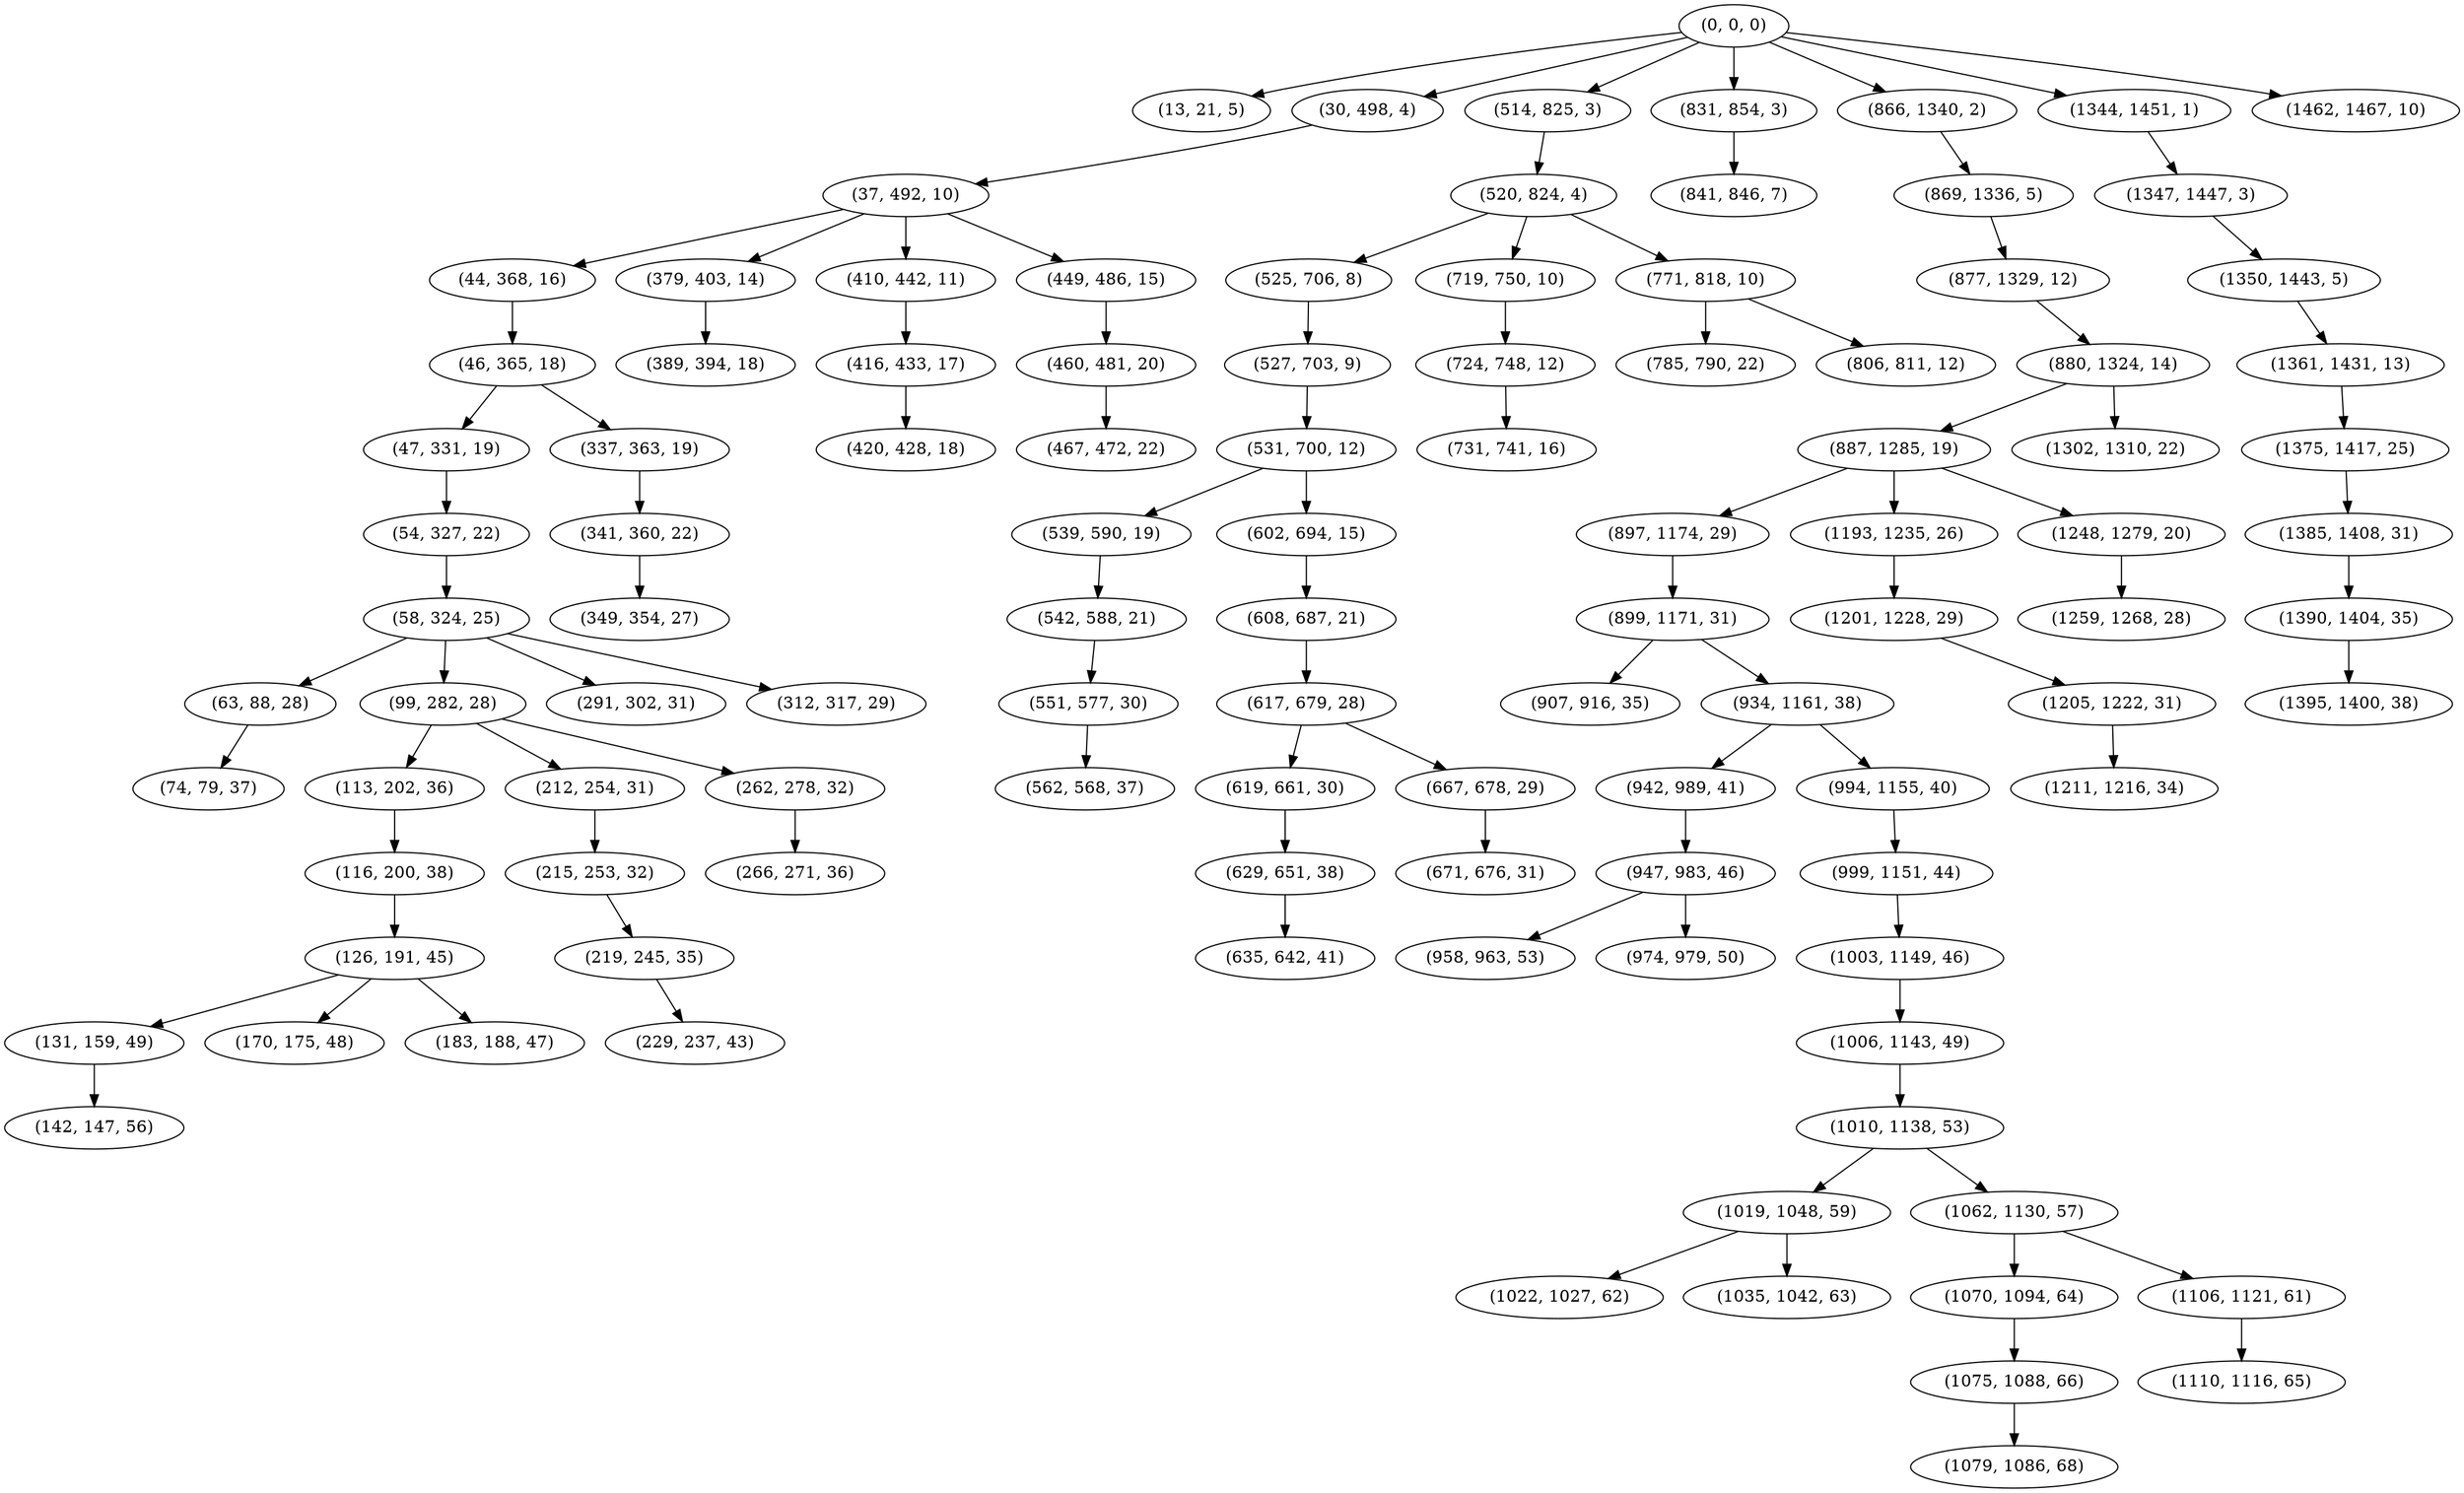 digraph tree {
    "(0, 0, 0)";
    "(13, 21, 5)";
    "(30, 498, 4)";
    "(37, 492, 10)";
    "(44, 368, 16)";
    "(46, 365, 18)";
    "(47, 331, 19)";
    "(54, 327, 22)";
    "(58, 324, 25)";
    "(63, 88, 28)";
    "(74, 79, 37)";
    "(99, 282, 28)";
    "(113, 202, 36)";
    "(116, 200, 38)";
    "(126, 191, 45)";
    "(131, 159, 49)";
    "(142, 147, 56)";
    "(170, 175, 48)";
    "(183, 188, 47)";
    "(212, 254, 31)";
    "(215, 253, 32)";
    "(219, 245, 35)";
    "(229, 237, 43)";
    "(262, 278, 32)";
    "(266, 271, 36)";
    "(291, 302, 31)";
    "(312, 317, 29)";
    "(337, 363, 19)";
    "(341, 360, 22)";
    "(349, 354, 27)";
    "(379, 403, 14)";
    "(389, 394, 18)";
    "(410, 442, 11)";
    "(416, 433, 17)";
    "(420, 428, 18)";
    "(449, 486, 15)";
    "(460, 481, 20)";
    "(467, 472, 22)";
    "(514, 825, 3)";
    "(520, 824, 4)";
    "(525, 706, 8)";
    "(527, 703, 9)";
    "(531, 700, 12)";
    "(539, 590, 19)";
    "(542, 588, 21)";
    "(551, 577, 30)";
    "(562, 568, 37)";
    "(602, 694, 15)";
    "(608, 687, 21)";
    "(617, 679, 28)";
    "(619, 661, 30)";
    "(629, 651, 38)";
    "(635, 642, 41)";
    "(667, 678, 29)";
    "(671, 676, 31)";
    "(719, 750, 10)";
    "(724, 748, 12)";
    "(731, 741, 16)";
    "(771, 818, 10)";
    "(785, 790, 22)";
    "(806, 811, 12)";
    "(831, 854, 3)";
    "(841, 846, 7)";
    "(866, 1340, 2)";
    "(869, 1336, 5)";
    "(877, 1329, 12)";
    "(880, 1324, 14)";
    "(887, 1285, 19)";
    "(897, 1174, 29)";
    "(899, 1171, 31)";
    "(907, 916, 35)";
    "(934, 1161, 38)";
    "(942, 989, 41)";
    "(947, 983, 46)";
    "(958, 963, 53)";
    "(974, 979, 50)";
    "(994, 1155, 40)";
    "(999, 1151, 44)";
    "(1003, 1149, 46)";
    "(1006, 1143, 49)";
    "(1010, 1138, 53)";
    "(1019, 1048, 59)";
    "(1022, 1027, 62)";
    "(1035, 1042, 63)";
    "(1062, 1130, 57)";
    "(1070, 1094, 64)";
    "(1075, 1088, 66)";
    "(1079, 1086, 68)";
    "(1106, 1121, 61)";
    "(1110, 1116, 65)";
    "(1193, 1235, 26)";
    "(1201, 1228, 29)";
    "(1205, 1222, 31)";
    "(1211, 1216, 34)";
    "(1248, 1279, 20)";
    "(1259, 1268, 28)";
    "(1302, 1310, 22)";
    "(1344, 1451, 1)";
    "(1347, 1447, 3)";
    "(1350, 1443, 5)";
    "(1361, 1431, 13)";
    "(1375, 1417, 25)";
    "(1385, 1408, 31)";
    "(1390, 1404, 35)";
    "(1395, 1400, 38)";
    "(1462, 1467, 10)";
    "(0, 0, 0)" -> "(13, 21, 5)";
    "(0, 0, 0)" -> "(30, 498, 4)";
    "(0, 0, 0)" -> "(514, 825, 3)";
    "(0, 0, 0)" -> "(831, 854, 3)";
    "(0, 0, 0)" -> "(866, 1340, 2)";
    "(0, 0, 0)" -> "(1344, 1451, 1)";
    "(0, 0, 0)" -> "(1462, 1467, 10)";
    "(30, 498, 4)" -> "(37, 492, 10)";
    "(37, 492, 10)" -> "(44, 368, 16)";
    "(37, 492, 10)" -> "(379, 403, 14)";
    "(37, 492, 10)" -> "(410, 442, 11)";
    "(37, 492, 10)" -> "(449, 486, 15)";
    "(44, 368, 16)" -> "(46, 365, 18)";
    "(46, 365, 18)" -> "(47, 331, 19)";
    "(46, 365, 18)" -> "(337, 363, 19)";
    "(47, 331, 19)" -> "(54, 327, 22)";
    "(54, 327, 22)" -> "(58, 324, 25)";
    "(58, 324, 25)" -> "(63, 88, 28)";
    "(58, 324, 25)" -> "(99, 282, 28)";
    "(58, 324, 25)" -> "(291, 302, 31)";
    "(58, 324, 25)" -> "(312, 317, 29)";
    "(63, 88, 28)" -> "(74, 79, 37)";
    "(99, 282, 28)" -> "(113, 202, 36)";
    "(99, 282, 28)" -> "(212, 254, 31)";
    "(99, 282, 28)" -> "(262, 278, 32)";
    "(113, 202, 36)" -> "(116, 200, 38)";
    "(116, 200, 38)" -> "(126, 191, 45)";
    "(126, 191, 45)" -> "(131, 159, 49)";
    "(126, 191, 45)" -> "(170, 175, 48)";
    "(126, 191, 45)" -> "(183, 188, 47)";
    "(131, 159, 49)" -> "(142, 147, 56)";
    "(212, 254, 31)" -> "(215, 253, 32)";
    "(215, 253, 32)" -> "(219, 245, 35)";
    "(219, 245, 35)" -> "(229, 237, 43)";
    "(262, 278, 32)" -> "(266, 271, 36)";
    "(337, 363, 19)" -> "(341, 360, 22)";
    "(341, 360, 22)" -> "(349, 354, 27)";
    "(379, 403, 14)" -> "(389, 394, 18)";
    "(410, 442, 11)" -> "(416, 433, 17)";
    "(416, 433, 17)" -> "(420, 428, 18)";
    "(449, 486, 15)" -> "(460, 481, 20)";
    "(460, 481, 20)" -> "(467, 472, 22)";
    "(514, 825, 3)" -> "(520, 824, 4)";
    "(520, 824, 4)" -> "(525, 706, 8)";
    "(520, 824, 4)" -> "(719, 750, 10)";
    "(520, 824, 4)" -> "(771, 818, 10)";
    "(525, 706, 8)" -> "(527, 703, 9)";
    "(527, 703, 9)" -> "(531, 700, 12)";
    "(531, 700, 12)" -> "(539, 590, 19)";
    "(531, 700, 12)" -> "(602, 694, 15)";
    "(539, 590, 19)" -> "(542, 588, 21)";
    "(542, 588, 21)" -> "(551, 577, 30)";
    "(551, 577, 30)" -> "(562, 568, 37)";
    "(602, 694, 15)" -> "(608, 687, 21)";
    "(608, 687, 21)" -> "(617, 679, 28)";
    "(617, 679, 28)" -> "(619, 661, 30)";
    "(617, 679, 28)" -> "(667, 678, 29)";
    "(619, 661, 30)" -> "(629, 651, 38)";
    "(629, 651, 38)" -> "(635, 642, 41)";
    "(667, 678, 29)" -> "(671, 676, 31)";
    "(719, 750, 10)" -> "(724, 748, 12)";
    "(724, 748, 12)" -> "(731, 741, 16)";
    "(771, 818, 10)" -> "(785, 790, 22)";
    "(771, 818, 10)" -> "(806, 811, 12)";
    "(831, 854, 3)" -> "(841, 846, 7)";
    "(866, 1340, 2)" -> "(869, 1336, 5)";
    "(869, 1336, 5)" -> "(877, 1329, 12)";
    "(877, 1329, 12)" -> "(880, 1324, 14)";
    "(880, 1324, 14)" -> "(887, 1285, 19)";
    "(880, 1324, 14)" -> "(1302, 1310, 22)";
    "(887, 1285, 19)" -> "(897, 1174, 29)";
    "(887, 1285, 19)" -> "(1193, 1235, 26)";
    "(887, 1285, 19)" -> "(1248, 1279, 20)";
    "(897, 1174, 29)" -> "(899, 1171, 31)";
    "(899, 1171, 31)" -> "(907, 916, 35)";
    "(899, 1171, 31)" -> "(934, 1161, 38)";
    "(934, 1161, 38)" -> "(942, 989, 41)";
    "(934, 1161, 38)" -> "(994, 1155, 40)";
    "(942, 989, 41)" -> "(947, 983, 46)";
    "(947, 983, 46)" -> "(958, 963, 53)";
    "(947, 983, 46)" -> "(974, 979, 50)";
    "(994, 1155, 40)" -> "(999, 1151, 44)";
    "(999, 1151, 44)" -> "(1003, 1149, 46)";
    "(1003, 1149, 46)" -> "(1006, 1143, 49)";
    "(1006, 1143, 49)" -> "(1010, 1138, 53)";
    "(1010, 1138, 53)" -> "(1019, 1048, 59)";
    "(1010, 1138, 53)" -> "(1062, 1130, 57)";
    "(1019, 1048, 59)" -> "(1022, 1027, 62)";
    "(1019, 1048, 59)" -> "(1035, 1042, 63)";
    "(1062, 1130, 57)" -> "(1070, 1094, 64)";
    "(1062, 1130, 57)" -> "(1106, 1121, 61)";
    "(1070, 1094, 64)" -> "(1075, 1088, 66)";
    "(1075, 1088, 66)" -> "(1079, 1086, 68)";
    "(1106, 1121, 61)" -> "(1110, 1116, 65)";
    "(1193, 1235, 26)" -> "(1201, 1228, 29)";
    "(1201, 1228, 29)" -> "(1205, 1222, 31)";
    "(1205, 1222, 31)" -> "(1211, 1216, 34)";
    "(1248, 1279, 20)" -> "(1259, 1268, 28)";
    "(1344, 1451, 1)" -> "(1347, 1447, 3)";
    "(1347, 1447, 3)" -> "(1350, 1443, 5)";
    "(1350, 1443, 5)" -> "(1361, 1431, 13)";
    "(1361, 1431, 13)" -> "(1375, 1417, 25)";
    "(1375, 1417, 25)" -> "(1385, 1408, 31)";
    "(1385, 1408, 31)" -> "(1390, 1404, 35)";
    "(1390, 1404, 35)" -> "(1395, 1400, 38)";
}
